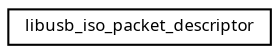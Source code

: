 digraph "Graphical Class Hierarchy"
{
  edge [fontname="Sans",fontsize="8",labelfontname="Sans",labelfontsize="8"];
  node [fontname="Sans",fontsize="8",shape=record];
  rankdir="LR";
  Node1 [label="libusb_iso_packet_descriptor",height=0.2,width=0.4,color="black", fillcolor="white", style="filled",URL="$structlibusb__iso__packet__descriptor.html"];
}
